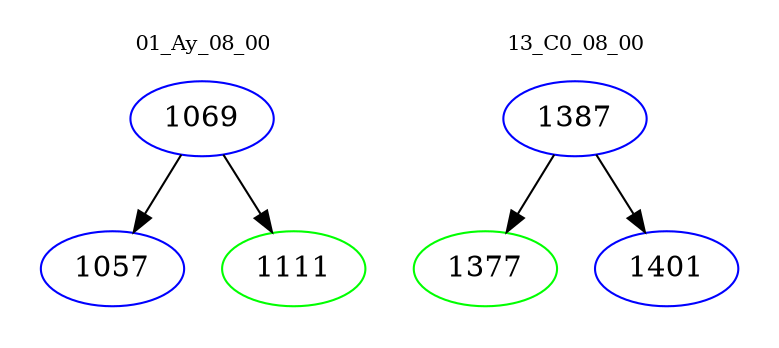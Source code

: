 digraph{
subgraph cluster_0 {
color = white
label = "01_Ay_08_00";
fontsize=10;
T0_1069 [label="1069", color="blue"]
T0_1069 -> T0_1057 [color="black"]
T0_1057 [label="1057", color="blue"]
T0_1069 -> T0_1111 [color="black"]
T0_1111 [label="1111", color="green"]
}
subgraph cluster_1 {
color = white
label = "13_C0_08_00";
fontsize=10;
T1_1387 [label="1387", color="blue"]
T1_1387 -> T1_1377 [color="black"]
T1_1377 [label="1377", color="green"]
T1_1387 -> T1_1401 [color="black"]
T1_1401 [label="1401", color="blue"]
}
}
